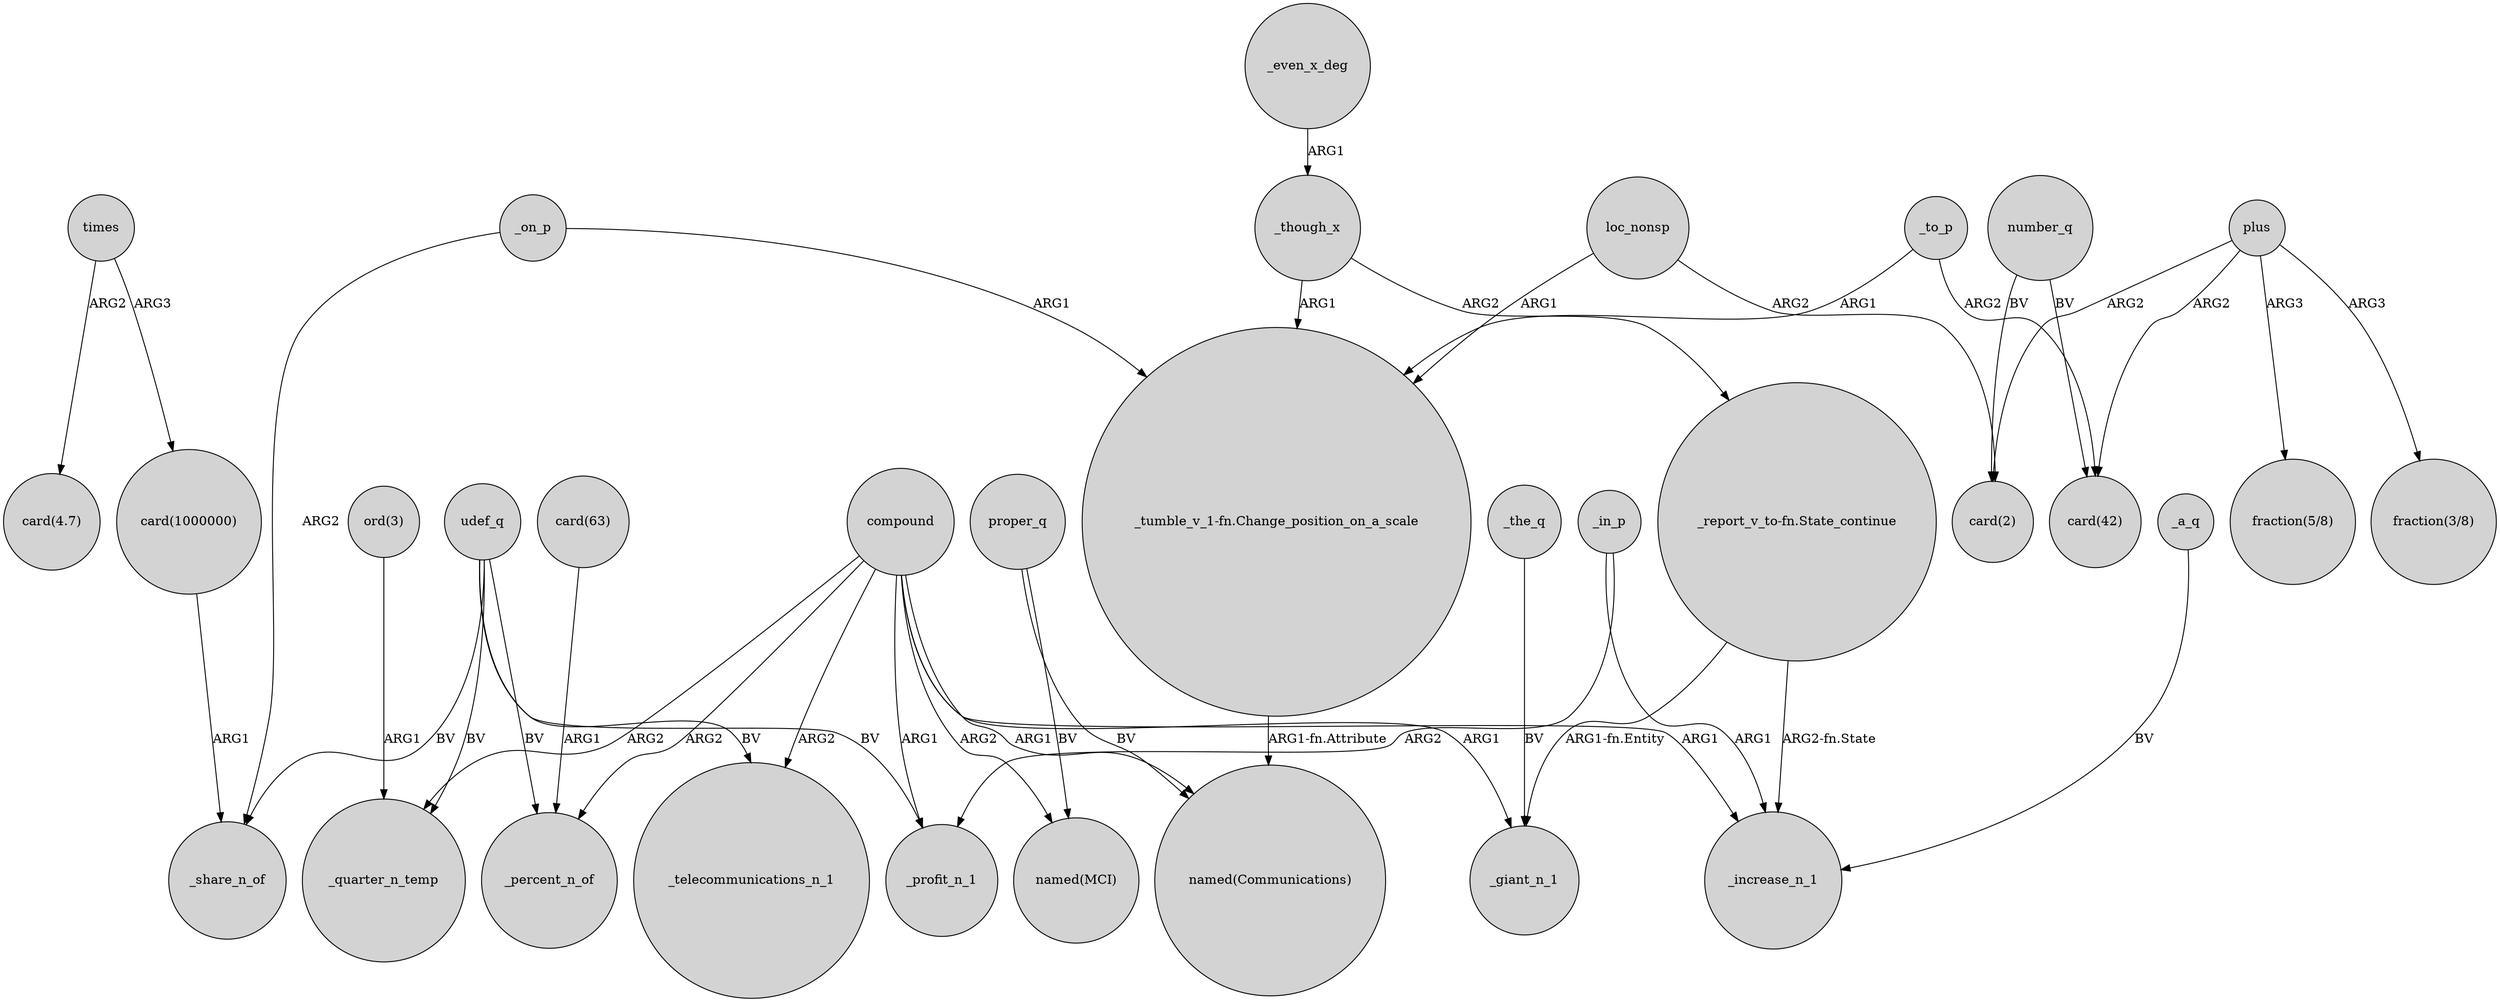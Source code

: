 digraph {
	node [shape=circle style=filled]
	compound -> "named(MCI)" [label=ARG2]
	compound -> _increase_n_1 [label=ARG1]
	proper_q -> "named(Communications)" [label=BV]
	"ord(3)" -> _quarter_n_temp [label=ARG1]
	loc_nonsp -> "card(2)" [label=ARG2]
	number_q -> "card(2)" [label=BV]
	plus -> "card(42)" [label=ARG2]
	proper_q -> "named(MCI)" [label=BV]
	_on_p -> "_tumble_v_1-fn.Change_position_on_a_scale" [label=ARG1]
	"_report_v_to-fn.State_continue" -> _increase_n_1 [label="ARG2-fn.State"]
	"_report_v_to-fn.State_continue" -> _giant_n_1 [label="ARG1-fn.Entity"]
	plus -> "fraction(5/8)" [label=ARG3]
	compound -> "named(Communications)" [label=ARG1]
	times -> "card(1000000)" [label=ARG3]
	number_q -> "card(42)" [label=BV]
	udef_q -> _profit_n_1 [label=BV]
	_in_p -> _profit_n_1 [label=ARG2]
	loc_nonsp -> "_tumble_v_1-fn.Change_position_on_a_scale" [label=ARG1]
	compound -> _telecommunications_n_1 [label=ARG2]
	compound -> _quarter_n_temp [label=ARG2]
	udef_q -> _percent_n_of [label=BV]
	"_tumble_v_1-fn.Change_position_on_a_scale" -> "named(Communications)" [label="ARG1-fn.Attribute"]
	udef_q -> _share_n_of [label=BV]
	compound -> _percent_n_of [label=ARG2]
	compound -> _profit_n_1 [label=ARG1]
	plus -> "fraction(3/8)" [label=ARG3]
	times -> "card(4.7)" [label=ARG2]
	"card(63)" -> _percent_n_of [label=ARG1]
	_to_p -> "_tumble_v_1-fn.Change_position_on_a_scale" [label=ARG1]
	_though_x -> "_tumble_v_1-fn.Change_position_on_a_scale" [label=ARG1]
	udef_q -> _telecommunications_n_1 [label=BV]
	"card(1000000)" -> _share_n_of [label=ARG1]
	_though_x -> "_report_v_to-fn.State_continue" [label=ARG2]
	udef_q -> _quarter_n_temp [label=BV]
	compound -> _giant_n_1 [label=ARG1]
	_a_q -> _increase_n_1 [label=BV]
	plus -> "card(2)" [label=ARG2]
	_the_q -> _giant_n_1 [label=BV]
	_even_x_deg -> _though_x [label=ARG1]
	_to_p -> "card(42)" [label=ARG2]
	_in_p -> _increase_n_1 [label=ARG1]
	_on_p -> _share_n_of [label=ARG2]
}
